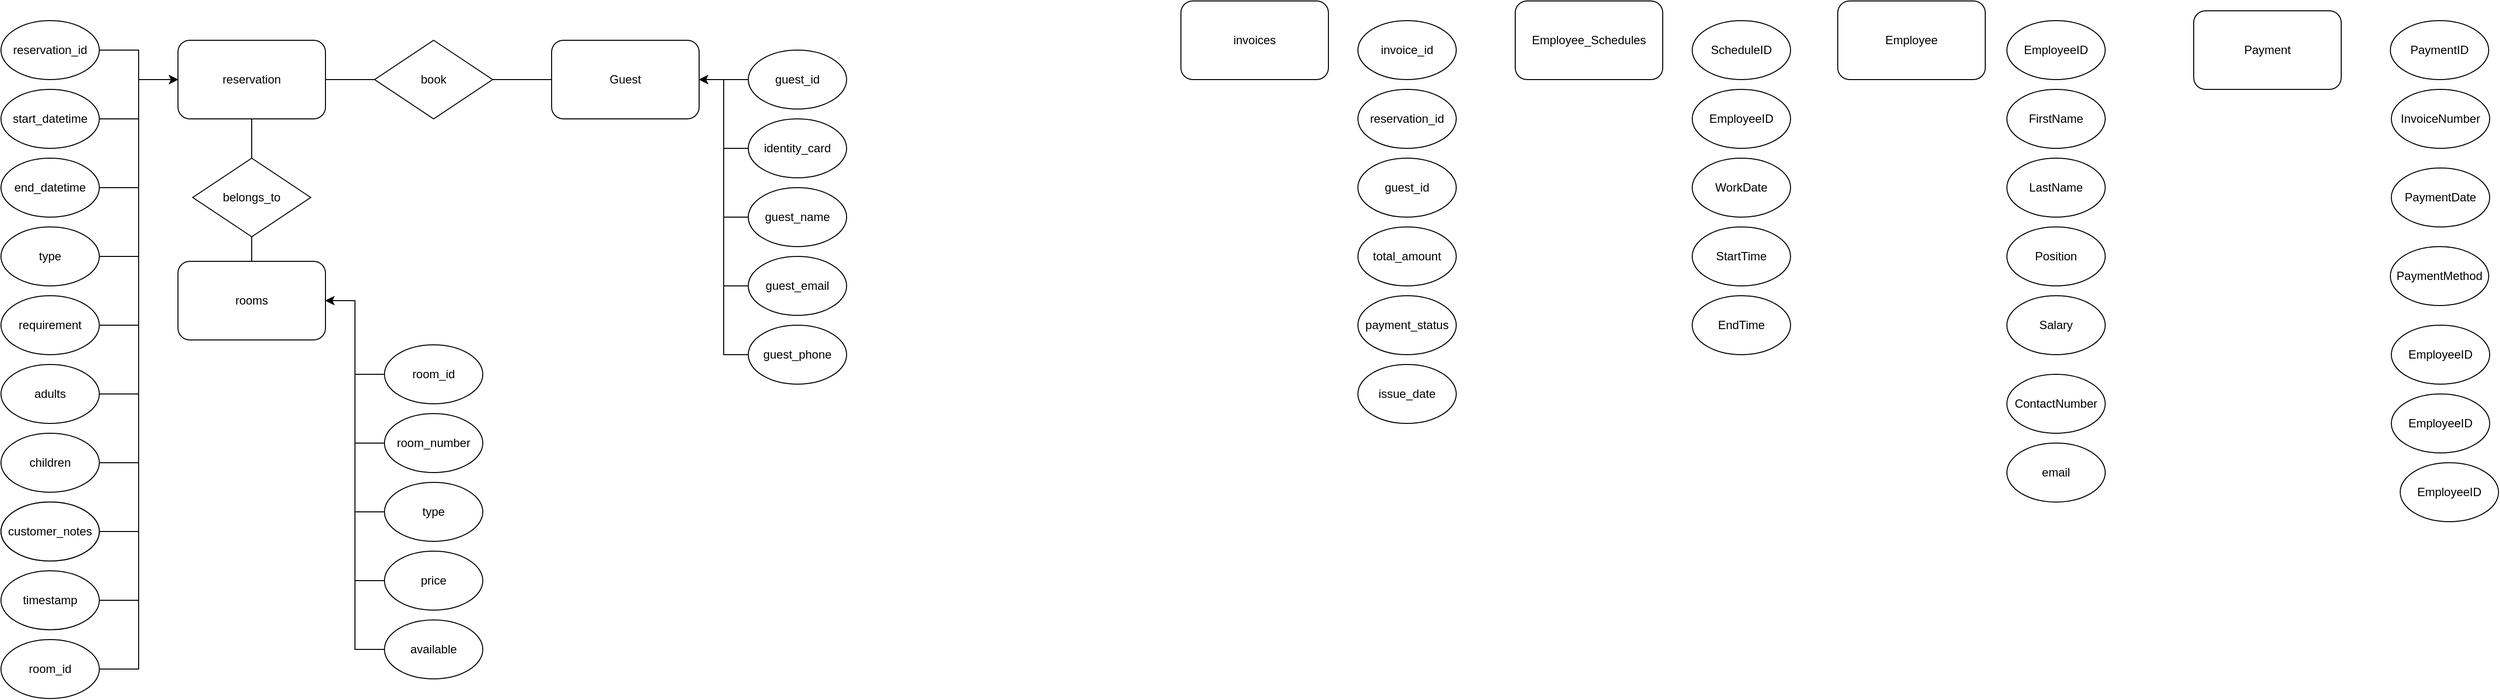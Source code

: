 <mxfile version="21.3.2" type="github">
  <diagram name="第 1 页" id="PDFTyF6WWpx5q8OWHohu">
    <mxGraphModel dx="1050" dy="573" grid="1" gridSize="10" guides="1" tooltips="1" connect="1" arrows="1" fold="1" page="1" pageScale="1" pageWidth="827" pageHeight="1169" math="0" shadow="0">
      <root>
        <mxCell id="0" />
        <mxCell id="1" parent="0" />
        <mxCell id="RXHQ1XSv25AkQ3Qk1fcs-1" value="reservation" style="rounded=1;whiteSpace=wrap;html=1;" parent="1" vertex="1">
          <mxGeometry x="230" y="280" width="150" height="80" as="geometry" />
        </mxCell>
        <mxCell id="YuRVg5OCgSCOBWCLDBt9-1" style="edgeStyle=orthogonalEdgeStyle;rounded=0;orthogonalLoop=1;jettySize=auto;html=1;entryX=0;entryY=0.5;entryDx=0;entryDy=0;" edge="1" parent="1" source="RXHQ1XSv25AkQ3Qk1fcs-2" target="RXHQ1XSv25AkQ3Qk1fcs-1">
          <mxGeometry relative="1" as="geometry" />
        </mxCell>
        <mxCell id="RXHQ1XSv25AkQ3Qk1fcs-2" value="reservation_id" style="ellipse;whiteSpace=wrap;html=1;" parent="1" vertex="1">
          <mxGeometry x="50" y="260" width="100" height="60" as="geometry" />
        </mxCell>
        <mxCell id="YuRVg5OCgSCOBWCLDBt9-2" style="edgeStyle=orthogonalEdgeStyle;rounded=0;orthogonalLoop=1;jettySize=auto;html=1;entryX=0;entryY=0.5;entryDx=0;entryDy=0;" edge="1" parent="1" source="RXHQ1XSv25AkQ3Qk1fcs-3" target="RXHQ1XSv25AkQ3Qk1fcs-1">
          <mxGeometry relative="1" as="geometry" />
        </mxCell>
        <mxCell id="RXHQ1XSv25AkQ3Qk1fcs-3" value="start_datetime" style="ellipse;whiteSpace=wrap;html=1;" parent="1" vertex="1">
          <mxGeometry x="50" y="330" width="100" height="60" as="geometry" />
        </mxCell>
        <mxCell id="YuRVg5OCgSCOBWCLDBt9-3" style="edgeStyle=orthogonalEdgeStyle;rounded=0;orthogonalLoop=1;jettySize=auto;html=1;entryX=0;entryY=0.5;entryDx=0;entryDy=0;" edge="1" parent="1" source="RXHQ1XSv25AkQ3Qk1fcs-4" target="RXHQ1XSv25AkQ3Qk1fcs-1">
          <mxGeometry relative="1" as="geometry" />
        </mxCell>
        <mxCell id="RXHQ1XSv25AkQ3Qk1fcs-4" value="end_datetime" style="ellipse;whiteSpace=wrap;html=1;" parent="1" vertex="1">
          <mxGeometry x="50" y="400" width="100" height="60" as="geometry" />
        </mxCell>
        <mxCell id="YuRVg5OCgSCOBWCLDBt9-4" style="edgeStyle=orthogonalEdgeStyle;rounded=0;orthogonalLoop=1;jettySize=auto;html=1;entryX=0;entryY=0.5;entryDx=0;entryDy=0;" edge="1" parent="1" source="RXHQ1XSv25AkQ3Qk1fcs-5" target="RXHQ1XSv25AkQ3Qk1fcs-1">
          <mxGeometry relative="1" as="geometry" />
        </mxCell>
        <mxCell id="RXHQ1XSv25AkQ3Qk1fcs-5" value="type" style="ellipse;whiteSpace=wrap;html=1;" parent="1" vertex="1">
          <mxGeometry x="50" y="470" width="100" height="60" as="geometry" />
        </mxCell>
        <mxCell id="YuRVg5OCgSCOBWCLDBt9-5" style="edgeStyle=orthogonalEdgeStyle;rounded=0;orthogonalLoop=1;jettySize=auto;html=1;entryX=0;entryY=0.5;entryDx=0;entryDy=0;" edge="1" parent="1" source="RXHQ1XSv25AkQ3Qk1fcs-6" target="RXHQ1XSv25AkQ3Qk1fcs-1">
          <mxGeometry relative="1" as="geometry" />
        </mxCell>
        <mxCell id="RXHQ1XSv25AkQ3Qk1fcs-6" value="requirement" style="ellipse;whiteSpace=wrap;html=1;" parent="1" vertex="1">
          <mxGeometry x="50" y="540" width="100" height="60" as="geometry" />
        </mxCell>
        <mxCell id="YuRVg5OCgSCOBWCLDBt9-6" style="edgeStyle=orthogonalEdgeStyle;rounded=0;orthogonalLoop=1;jettySize=auto;html=1;entryX=0;entryY=0.5;entryDx=0;entryDy=0;" edge="1" parent="1" source="RXHQ1XSv25AkQ3Qk1fcs-7" target="RXHQ1XSv25AkQ3Qk1fcs-1">
          <mxGeometry relative="1" as="geometry" />
        </mxCell>
        <mxCell id="RXHQ1XSv25AkQ3Qk1fcs-7" value="adults" style="ellipse;whiteSpace=wrap;html=1;" parent="1" vertex="1">
          <mxGeometry x="50" y="610" width="100" height="60" as="geometry" />
        </mxCell>
        <mxCell id="YuRVg5OCgSCOBWCLDBt9-7" style="edgeStyle=orthogonalEdgeStyle;rounded=0;orthogonalLoop=1;jettySize=auto;html=1;entryX=0;entryY=0.5;entryDx=0;entryDy=0;" edge="1" parent="1" source="RXHQ1XSv25AkQ3Qk1fcs-8" target="RXHQ1XSv25AkQ3Qk1fcs-1">
          <mxGeometry relative="1" as="geometry" />
        </mxCell>
        <mxCell id="RXHQ1XSv25AkQ3Qk1fcs-8" value="children" style="ellipse;whiteSpace=wrap;html=1;" parent="1" vertex="1">
          <mxGeometry x="50" y="680" width="100" height="60" as="geometry" />
        </mxCell>
        <mxCell id="RXHQ1XSv25AkQ3Qk1fcs-9" value="requests" style="ellipse;whiteSpace=wrap;html=1;" parent="1" vertex="1">
          <mxGeometry x="50" y="750" width="100" height="60" as="geometry" />
        </mxCell>
        <mxCell id="YuRVg5OCgSCOBWCLDBt9-8" style="edgeStyle=orthogonalEdgeStyle;rounded=0;orthogonalLoop=1;jettySize=auto;html=1;entryX=0;entryY=0.5;entryDx=0;entryDy=0;" edge="1" parent="1" source="RXHQ1XSv25AkQ3Qk1fcs-10" target="RXHQ1XSv25AkQ3Qk1fcs-1">
          <mxGeometry relative="1" as="geometry" />
        </mxCell>
        <mxCell id="RXHQ1XSv25AkQ3Qk1fcs-10" value="customer_notes" style="ellipse;whiteSpace=wrap;html=1;" parent="1" vertex="1">
          <mxGeometry x="50" y="750" width="100" height="60" as="geometry" />
        </mxCell>
        <mxCell id="YuRVg5OCgSCOBWCLDBt9-9" style="edgeStyle=orthogonalEdgeStyle;rounded=0;orthogonalLoop=1;jettySize=auto;html=1;entryX=0;entryY=0.5;entryDx=0;entryDy=0;" edge="1" parent="1" source="RXHQ1XSv25AkQ3Qk1fcs-11" target="RXHQ1XSv25AkQ3Qk1fcs-1">
          <mxGeometry relative="1" as="geometry" />
        </mxCell>
        <mxCell id="RXHQ1XSv25AkQ3Qk1fcs-11" value="timestamp" style="ellipse;whiteSpace=wrap;html=1;" parent="1" vertex="1">
          <mxGeometry x="50" y="820" width="100" height="60" as="geometry" />
        </mxCell>
        <mxCell id="YuRVg5OCgSCOBWCLDBt9-15" style="edgeStyle=orthogonalEdgeStyle;rounded=0;orthogonalLoop=1;jettySize=auto;html=1;entryX=1;entryY=0.5;entryDx=0;entryDy=0;" edge="1" parent="1" source="RXHQ1XSv25AkQ3Qk1fcs-12" target="RXHQ1XSv25AkQ3Qk1fcs-35">
          <mxGeometry relative="1" as="geometry" />
        </mxCell>
        <mxCell id="RXHQ1XSv25AkQ3Qk1fcs-12" value="identity_card" style="ellipse;whiteSpace=wrap;html=1;" parent="1" vertex="1">
          <mxGeometry x="810" y="360" width="100" height="60" as="geometry" />
        </mxCell>
        <mxCell id="RXHQ1XSv25AkQ3Qk1fcs-13" value="rooms" style="rounded=1;whiteSpace=wrap;html=1;" parent="1" vertex="1">
          <mxGeometry x="230" y="505" width="150" height="80" as="geometry" />
        </mxCell>
        <mxCell id="YuRVg5OCgSCOBWCLDBt9-25" style="edgeStyle=orthogonalEdgeStyle;rounded=0;orthogonalLoop=1;jettySize=auto;html=1;entryX=1;entryY=0.5;entryDx=0;entryDy=0;" edge="1" parent="1" source="RXHQ1XSv25AkQ3Qk1fcs-15" target="RXHQ1XSv25AkQ3Qk1fcs-13">
          <mxGeometry relative="1" as="geometry" />
        </mxCell>
        <mxCell id="RXHQ1XSv25AkQ3Qk1fcs-15" value="room_id" style="ellipse;whiteSpace=wrap;html=1;" parent="1" vertex="1">
          <mxGeometry x="440" y="590" width="100" height="60" as="geometry" />
        </mxCell>
        <mxCell id="YuRVg5OCgSCOBWCLDBt9-26" style="edgeStyle=orthogonalEdgeStyle;rounded=0;orthogonalLoop=1;jettySize=auto;html=1;entryX=1;entryY=0.5;entryDx=0;entryDy=0;" edge="1" parent="1" source="RXHQ1XSv25AkQ3Qk1fcs-16" target="RXHQ1XSv25AkQ3Qk1fcs-13">
          <mxGeometry relative="1" as="geometry" />
        </mxCell>
        <mxCell id="RXHQ1XSv25AkQ3Qk1fcs-16" value="room_number" style="ellipse;whiteSpace=wrap;html=1;" parent="1" vertex="1">
          <mxGeometry x="440" y="660" width="100" height="60" as="geometry" />
        </mxCell>
        <mxCell id="YuRVg5OCgSCOBWCLDBt9-27" style="edgeStyle=orthogonalEdgeStyle;rounded=0;orthogonalLoop=1;jettySize=auto;html=1;entryX=1;entryY=0.5;entryDx=0;entryDy=0;" edge="1" parent="1" source="RXHQ1XSv25AkQ3Qk1fcs-17" target="RXHQ1XSv25AkQ3Qk1fcs-13">
          <mxGeometry relative="1" as="geometry" />
        </mxCell>
        <mxCell id="RXHQ1XSv25AkQ3Qk1fcs-17" value="type" style="ellipse;whiteSpace=wrap;html=1;" parent="1" vertex="1">
          <mxGeometry x="440" y="730" width="100" height="60" as="geometry" />
        </mxCell>
        <mxCell id="YuRVg5OCgSCOBWCLDBt9-28" style="edgeStyle=orthogonalEdgeStyle;rounded=0;orthogonalLoop=1;jettySize=auto;html=1;entryX=1;entryY=0.5;entryDx=0;entryDy=0;" edge="1" parent="1" source="RXHQ1XSv25AkQ3Qk1fcs-18" target="RXHQ1XSv25AkQ3Qk1fcs-13">
          <mxGeometry relative="1" as="geometry" />
        </mxCell>
        <mxCell id="RXHQ1XSv25AkQ3Qk1fcs-18" value="price" style="ellipse;whiteSpace=wrap;html=1;" parent="1" vertex="1">
          <mxGeometry x="440" y="800" width="100" height="60" as="geometry" />
        </mxCell>
        <mxCell id="YuRVg5OCgSCOBWCLDBt9-29" style="edgeStyle=orthogonalEdgeStyle;rounded=0;orthogonalLoop=1;jettySize=auto;html=1;entryX=1;entryY=0.5;entryDx=0;entryDy=0;" edge="1" parent="1" source="RXHQ1XSv25AkQ3Qk1fcs-19" target="RXHQ1XSv25AkQ3Qk1fcs-13">
          <mxGeometry relative="1" as="geometry" />
        </mxCell>
        <mxCell id="RXHQ1XSv25AkQ3Qk1fcs-19" value="available" style="ellipse;whiteSpace=wrap;html=1;" parent="1" vertex="1">
          <mxGeometry x="440" y="870" width="100" height="60" as="geometry" />
        </mxCell>
        <mxCell id="YuRVg5OCgSCOBWCLDBt9-21" style="edgeStyle=orthogonalEdgeStyle;rounded=0;orthogonalLoop=1;jettySize=auto;html=1;entryX=1;entryY=0.5;entryDx=0;entryDy=0;" edge="1" parent="1" source="RXHQ1XSv25AkQ3Qk1fcs-21" target="RXHQ1XSv25AkQ3Qk1fcs-35">
          <mxGeometry relative="1" as="geometry" />
        </mxCell>
        <mxCell id="RXHQ1XSv25AkQ3Qk1fcs-21" value="guest_email" style="ellipse;whiteSpace=wrap;html=1;" parent="1" vertex="1">
          <mxGeometry x="810" y="500" width="100" height="60" as="geometry" />
        </mxCell>
        <mxCell id="YuRVg5OCgSCOBWCLDBt9-22" style="edgeStyle=orthogonalEdgeStyle;rounded=0;orthogonalLoop=1;jettySize=auto;html=1;entryX=1;entryY=0.5;entryDx=0;entryDy=0;" edge="1" parent="1" source="RXHQ1XSv25AkQ3Qk1fcs-23" target="RXHQ1XSv25AkQ3Qk1fcs-35">
          <mxGeometry relative="1" as="geometry" />
        </mxCell>
        <mxCell id="RXHQ1XSv25AkQ3Qk1fcs-23" value="guest_phone" style="ellipse;whiteSpace=wrap;html=1;" parent="1" vertex="1">
          <mxGeometry x="810" y="570" width="100" height="60" as="geometry" />
        </mxCell>
        <mxCell id="RXHQ1XSv25AkQ3Qk1fcs-24" value="invoices" style="rounded=1;whiteSpace=wrap;html=1;" parent="1" vertex="1">
          <mxGeometry x="1250" y="240" width="150" height="80" as="geometry" />
        </mxCell>
        <mxCell id="RXHQ1XSv25AkQ3Qk1fcs-25" value="invoice_id" style="ellipse;whiteSpace=wrap;html=1;" parent="1" vertex="1">
          <mxGeometry x="1430" y="260" width="100" height="60" as="geometry" />
        </mxCell>
        <mxCell id="RXHQ1XSv25AkQ3Qk1fcs-26" value="reservation_id" style="ellipse;whiteSpace=wrap;html=1;" parent="1" vertex="1">
          <mxGeometry x="1430" y="330" width="100" height="60" as="geometry" />
        </mxCell>
        <mxCell id="RXHQ1XSv25AkQ3Qk1fcs-27" value="guest_id" style="ellipse;whiteSpace=wrap;html=1;" parent="1" vertex="1">
          <mxGeometry x="1430" y="400" width="100" height="60" as="geometry" />
        </mxCell>
        <mxCell id="RXHQ1XSv25AkQ3Qk1fcs-28" value="total_amount" style="ellipse;whiteSpace=wrap;html=1;" parent="1" vertex="1">
          <mxGeometry x="1430" y="470" width="100" height="60" as="geometry" />
        </mxCell>
        <mxCell id="RXHQ1XSv25AkQ3Qk1fcs-29" value="payment_status" style="ellipse;whiteSpace=wrap;html=1;" parent="1" vertex="1">
          <mxGeometry x="1430" y="540" width="100" height="60" as="geometry" />
        </mxCell>
        <mxCell id="RXHQ1XSv25AkQ3Qk1fcs-30" value="issue_date" style="ellipse;whiteSpace=wrap;html=1;" parent="1" vertex="1">
          <mxGeometry x="1430" y="610" width="100" height="60" as="geometry" />
        </mxCell>
        <mxCell id="RXHQ1XSv25AkQ3Qk1fcs-31" value="Employee_Schedules" style="rounded=1;whiteSpace=wrap;html=1;" parent="1" vertex="1">
          <mxGeometry x="1590" y="240" width="150" height="80" as="geometry" />
        </mxCell>
        <mxCell id="RXHQ1XSv25AkQ3Qk1fcs-33" value="Employee" style="rounded=1;whiteSpace=wrap;html=1;" parent="1" vertex="1">
          <mxGeometry x="1918" y="240" width="150" height="80" as="geometry" />
        </mxCell>
        <mxCell id="RXHQ1XSv25AkQ3Qk1fcs-34" value="Payment" style="rounded=1;whiteSpace=wrap;html=1;" parent="1" vertex="1">
          <mxGeometry x="2280" y="250" width="150" height="80" as="geometry" />
        </mxCell>
        <mxCell id="RXHQ1XSv25AkQ3Qk1fcs-35" value="Guest" style="rounded=1;whiteSpace=wrap;html=1;" parent="1" vertex="1">
          <mxGeometry x="610" y="280" width="150" height="80" as="geometry" />
        </mxCell>
        <mxCell id="RXHQ1XSv25AkQ3Qk1fcs-36" value="ScheduleID" style="ellipse;whiteSpace=wrap;html=1;" parent="1" vertex="1">
          <mxGeometry x="1770" y="260" width="100" height="60" as="geometry" />
        </mxCell>
        <mxCell id="RXHQ1XSv25AkQ3Qk1fcs-37" value="EmployeeID " style="ellipse;whiteSpace=wrap;html=1;" parent="1" vertex="1">
          <mxGeometry x="1770" y="330" width="100" height="60" as="geometry" />
        </mxCell>
        <mxCell id="RXHQ1XSv25AkQ3Qk1fcs-38" value="WorkDate" style="ellipse;whiteSpace=wrap;html=1;" parent="1" vertex="1">
          <mxGeometry x="1770" y="400" width="100" height="60" as="geometry" />
        </mxCell>
        <mxCell id="RXHQ1XSv25AkQ3Qk1fcs-39" value="StartTime" style="ellipse;whiteSpace=wrap;html=1;" parent="1" vertex="1">
          <mxGeometry x="1770" y="470" width="100" height="60" as="geometry" />
        </mxCell>
        <mxCell id="RXHQ1XSv25AkQ3Qk1fcs-40" value="EndTime" style="ellipse;whiteSpace=wrap;html=1;" parent="1" vertex="1">
          <mxGeometry x="1770" y="540" width="100" height="60" as="geometry" />
        </mxCell>
        <mxCell id="RXHQ1XSv25AkQ3Qk1fcs-41" value="EmployeeID " style="ellipse;whiteSpace=wrap;html=1;" parent="1" vertex="1">
          <mxGeometry x="2090" y="260" width="100" height="60" as="geometry" />
        </mxCell>
        <mxCell id="RXHQ1XSv25AkQ3Qk1fcs-42" value="FirstName" style="ellipse;whiteSpace=wrap;html=1;" parent="1" vertex="1">
          <mxGeometry x="2090" y="330" width="100" height="60" as="geometry" />
        </mxCell>
        <mxCell id="RXHQ1XSv25AkQ3Qk1fcs-43" value="Position" style="ellipse;whiteSpace=wrap;html=1;" parent="1" vertex="1">
          <mxGeometry x="2090" y="470" width="100" height="60" as="geometry" />
        </mxCell>
        <mxCell id="RXHQ1XSv25AkQ3Qk1fcs-44" value="LastName " style="ellipse;whiteSpace=wrap;html=1;" parent="1" vertex="1">
          <mxGeometry x="2090" y="400" width="100" height="60" as="geometry" />
        </mxCell>
        <mxCell id="RXHQ1XSv25AkQ3Qk1fcs-46" value="Salary" style="ellipse;whiteSpace=wrap;html=1;" parent="1" vertex="1">
          <mxGeometry x="2090" y="540" width="100" height="60" as="geometry" />
        </mxCell>
        <mxCell id="RXHQ1XSv25AkQ3Qk1fcs-47" value="ContactNumber" style="ellipse;whiteSpace=wrap;html=1;" parent="1" vertex="1">
          <mxGeometry x="2090" y="620" width="100" height="60" as="geometry" />
        </mxCell>
        <mxCell id="RXHQ1XSv25AkQ3Qk1fcs-48" value="email" style="ellipse;whiteSpace=wrap;html=1;" parent="1" vertex="1">
          <mxGeometry x="2090" y="690" width="100" height="60" as="geometry" />
        </mxCell>
        <mxCell id="RXHQ1XSv25AkQ3Qk1fcs-49" value="PaymentID" style="ellipse;whiteSpace=wrap;html=1;" parent="1" vertex="1">
          <mxGeometry x="2480" y="260" width="100" height="60" as="geometry" />
        </mxCell>
        <mxCell id="RXHQ1XSv25AkQ3Qk1fcs-50" value="InvoiceNumber " style="ellipse;whiteSpace=wrap;html=1;" parent="1" vertex="1">
          <mxGeometry x="2481" y="330" width="100" height="60" as="geometry" />
        </mxCell>
        <mxCell id="RXHQ1XSv25AkQ3Qk1fcs-51" value="PaymentDate " style="ellipse;whiteSpace=wrap;html=1;" parent="1" vertex="1">
          <mxGeometry x="2481" y="410" width="100" height="60" as="geometry" />
        </mxCell>
        <mxCell id="RXHQ1XSv25AkQ3Qk1fcs-52" value="PaymentMethod" style="ellipse;whiteSpace=wrap;html=1;" parent="1" vertex="1">
          <mxGeometry x="2480" y="490" width="100" height="60" as="geometry" />
        </mxCell>
        <mxCell id="RXHQ1XSv25AkQ3Qk1fcs-53" value="EmployeeID " style="ellipse;whiteSpace=wrap;html=1;" parent="1" vertex="1">
          <mxGeometry x="2490" y="710" width="100" height="60" as="geometry" />
        </mxCell>
        <mxCell id="RXHQ1XSv25AkQ3Qk1fcs-54" value="EmployeeID " style="ellipse;whiteSpace=wrap;html=1;" parent="1" vertex="1">
          <mxGeometry x="2481" y="570" width="100" height="60" as="geometry" />
        </mxCell>
        <mxCell id="RXHQ1XSv25AkQ3Qk1fcs-55" value="EmployeeID " style="ellipse;whiteSpace=wrap;html=1;" parent="1" vertex="1">
          <mxGeometry x="2481" y="640" width="100" height="60" as="geometry" />
        </mxCell>
        <mxCell id="YuRVg5OCgSCOBWCLDBt9-11" value="book" style="rhombus;whiteSpace=wrap;html=1;" vertex="1" parent="1">
          <mxGeometry x="430" y="280" width="120" height="80" as="geometry" />
        </mxCell>
        <mxCell id="YuRVg5OCgSCOBWCLDBt9-13" value="" style="endArrow=none;html=1;rounded=0;exitX=1;exitY=0.5;exitDx=0;exitDy=0;" edge="1" parent="1" source="RXHQ1XSv25AkQ3Qk1fcs-1">
          <mxGeometry width="50" height="50" relative="1" as="geometry">
            <mxPoint x="320" y="300" as="sourcePoint" />
            <mxPoint x="430" y="320" as="targetPoint" />
          </mxGeometry>
        </mxCell>
        <mxCell id="YuRVg5OCgSCOBWCLDBt9-14" value="" style="endArrow=none;html=1;rounded=0;exitX=1;exitY=0.5;exitDx=0;exitDy=0;entryX=0;entryY=0.5;entryDx=0;entryDy=0;" edge="1" parent="1" source="YuRVg5OCgSCOBWCLDBt9-11" target="RXHQ1XSv25AkQ3Qk1fcs-35">
          <mxGeometry width="50" height="50" relative="1" as="geometry">
            <mxPoint x="390" y="330" as="sourcePoint" />
            <mxPoint x="440" y="330" as="targetPoint" />
          </mxGeometry>
        </mxCell>
        <mxCell id="YuRVg5OCgSCOBWCLDBt9-19" style="edgeStyle=orthogonalEdgeStyle;rounded=0;orthogonalLoop=1;jettySize=auto;html=1;entryX=1;entryY=0.5;entryDx=0;entryDy=0;" edge="1" parent="1" source="YuRVg5OCgSCOBWCLDBt9-16" target="RXHQ1XSv25AkQ3Qk1fcs-35">
          <mxGeometry relative="1" as="geometry" />
        </mxCell>
        <mxCell id="YuRVg5OCgSCOBWCLDBt9-16" value="guest_id" style="ellipse;whiteSpace=wrap;html=1;" vertex="1" parent="1">
          <mxGeometry x="810" y="290" width="100" height="60" as="geometry" />
        </mxCell>
        <mxCell id="YuRVg5OCgSCOBWCLDBt9-20" style="edgeStyle=orthogonalEdgeStyle;rounded=0;orthogonalLoop=1;jettySize=auto;html=1;entryX=1;entryY=0.5;entryDx=0;entryDy=0;" edge="1" parent="1" source="YuRVg5OCgSCOBWCLDBt9-17" target="RXHQ1XSv25AkQ3Qk1fcs-35">
          <mxGeometry relative="1" as="geometry" />
        </mxCell>
        <mxCell id="YuRVg5OCgSCOBWCLDBt9-17" value="guest_name" style="ellipse;whiteSpace=wrap;html=1;" vertex="1" parent="1">
          <mxGeometry x="810" y="430" width="100" height="60" as="geometry" />
        </mxCell>
        <mxCell id="YuRVg5OCgSCOBWCLDBt9-24" style="edgeStyle=orthogonalEdgeStyle;rounded=0;orthogonalLoop=1;jettySize=auto;html=1;entryX=0;entryY=0.5;entryDx=0;entryDy=0;" edge="1" parent="1" source="YuRVg5OCgSCOBWCLDBt9-23" target="RXHQ1XSv25AkQ3Qk1fcs-1">
          <mxGeometry relative="1" as="geometry" />
        </mxCell>
        <mxCell id="YuRVg5OCgSCOBWCLDBt9-23" value="room_id" style="ellipse;whiteSpace=wrap;html=1;" vertex="1" parent="1">
          <mxGeometry x="50" y="890" width="100" height="60" as="geometry" />
        </mxCell>
        <mxCell id="YuRVg5OCgSCOBWCLDBt9-30" value="belongs_to" style="rhombus;whiteSpace=wrap;html=1;" vertex="1" parent="1">
          <mxGeometry x="245" y="400" width="120" height="80" as="geometry" />
        </mxCell>
        <mxCell id="YuRVg5OCgSCOBWCLDBt9-31" value="" style="endArrow=none;html=1;rounded=0;exitX=0.5;exitY=1;exitDx=0;exitDy=0;entryX=0.5;entryY=0;entryDx=0;entryDy=0;" edge="1" parent="1" source="RXHQ1XSv25AkQ3Qk1fcs-1" target="YuRVg5OCgSCOBWCLDBt9-30">
          <mxGeometry width="50" height="50" relative="1" as="geometry">
            <mxPoint x="390" y="330" as="sourcePoint" />
            <mxPoint x="440" y="330" as="targetPoint" />
          </mxGeometry>
        </mxCell>
        <mxCell id="YuRVg5OCgSCOBWCLDBt9-32" value="" style="endArrow=none;html=1;rounded=0;exitX=0.5;exitY=1;exitDx=0;exitDy=0;entryX=0.5;entryY=0;entryDx=0;entryDy=0;" edge="1" parent="1" source="YuRVg5OCgSCOBWCLDBt9-30" target="RXHQ1XSv25AkQ3Qk1fcs-13">
          <mxGeometry width="50" height="50" relative="1" as="geometry">
            <mxPoint x="315" y="370" as="sourcePoint" />
            <mxPoint x="315" y="410" as="targetPoint" />
          </mxGeometry>
        </mxCell>
      </root>
    </mxGraphModel>
  </diagram>
</mxfile>
